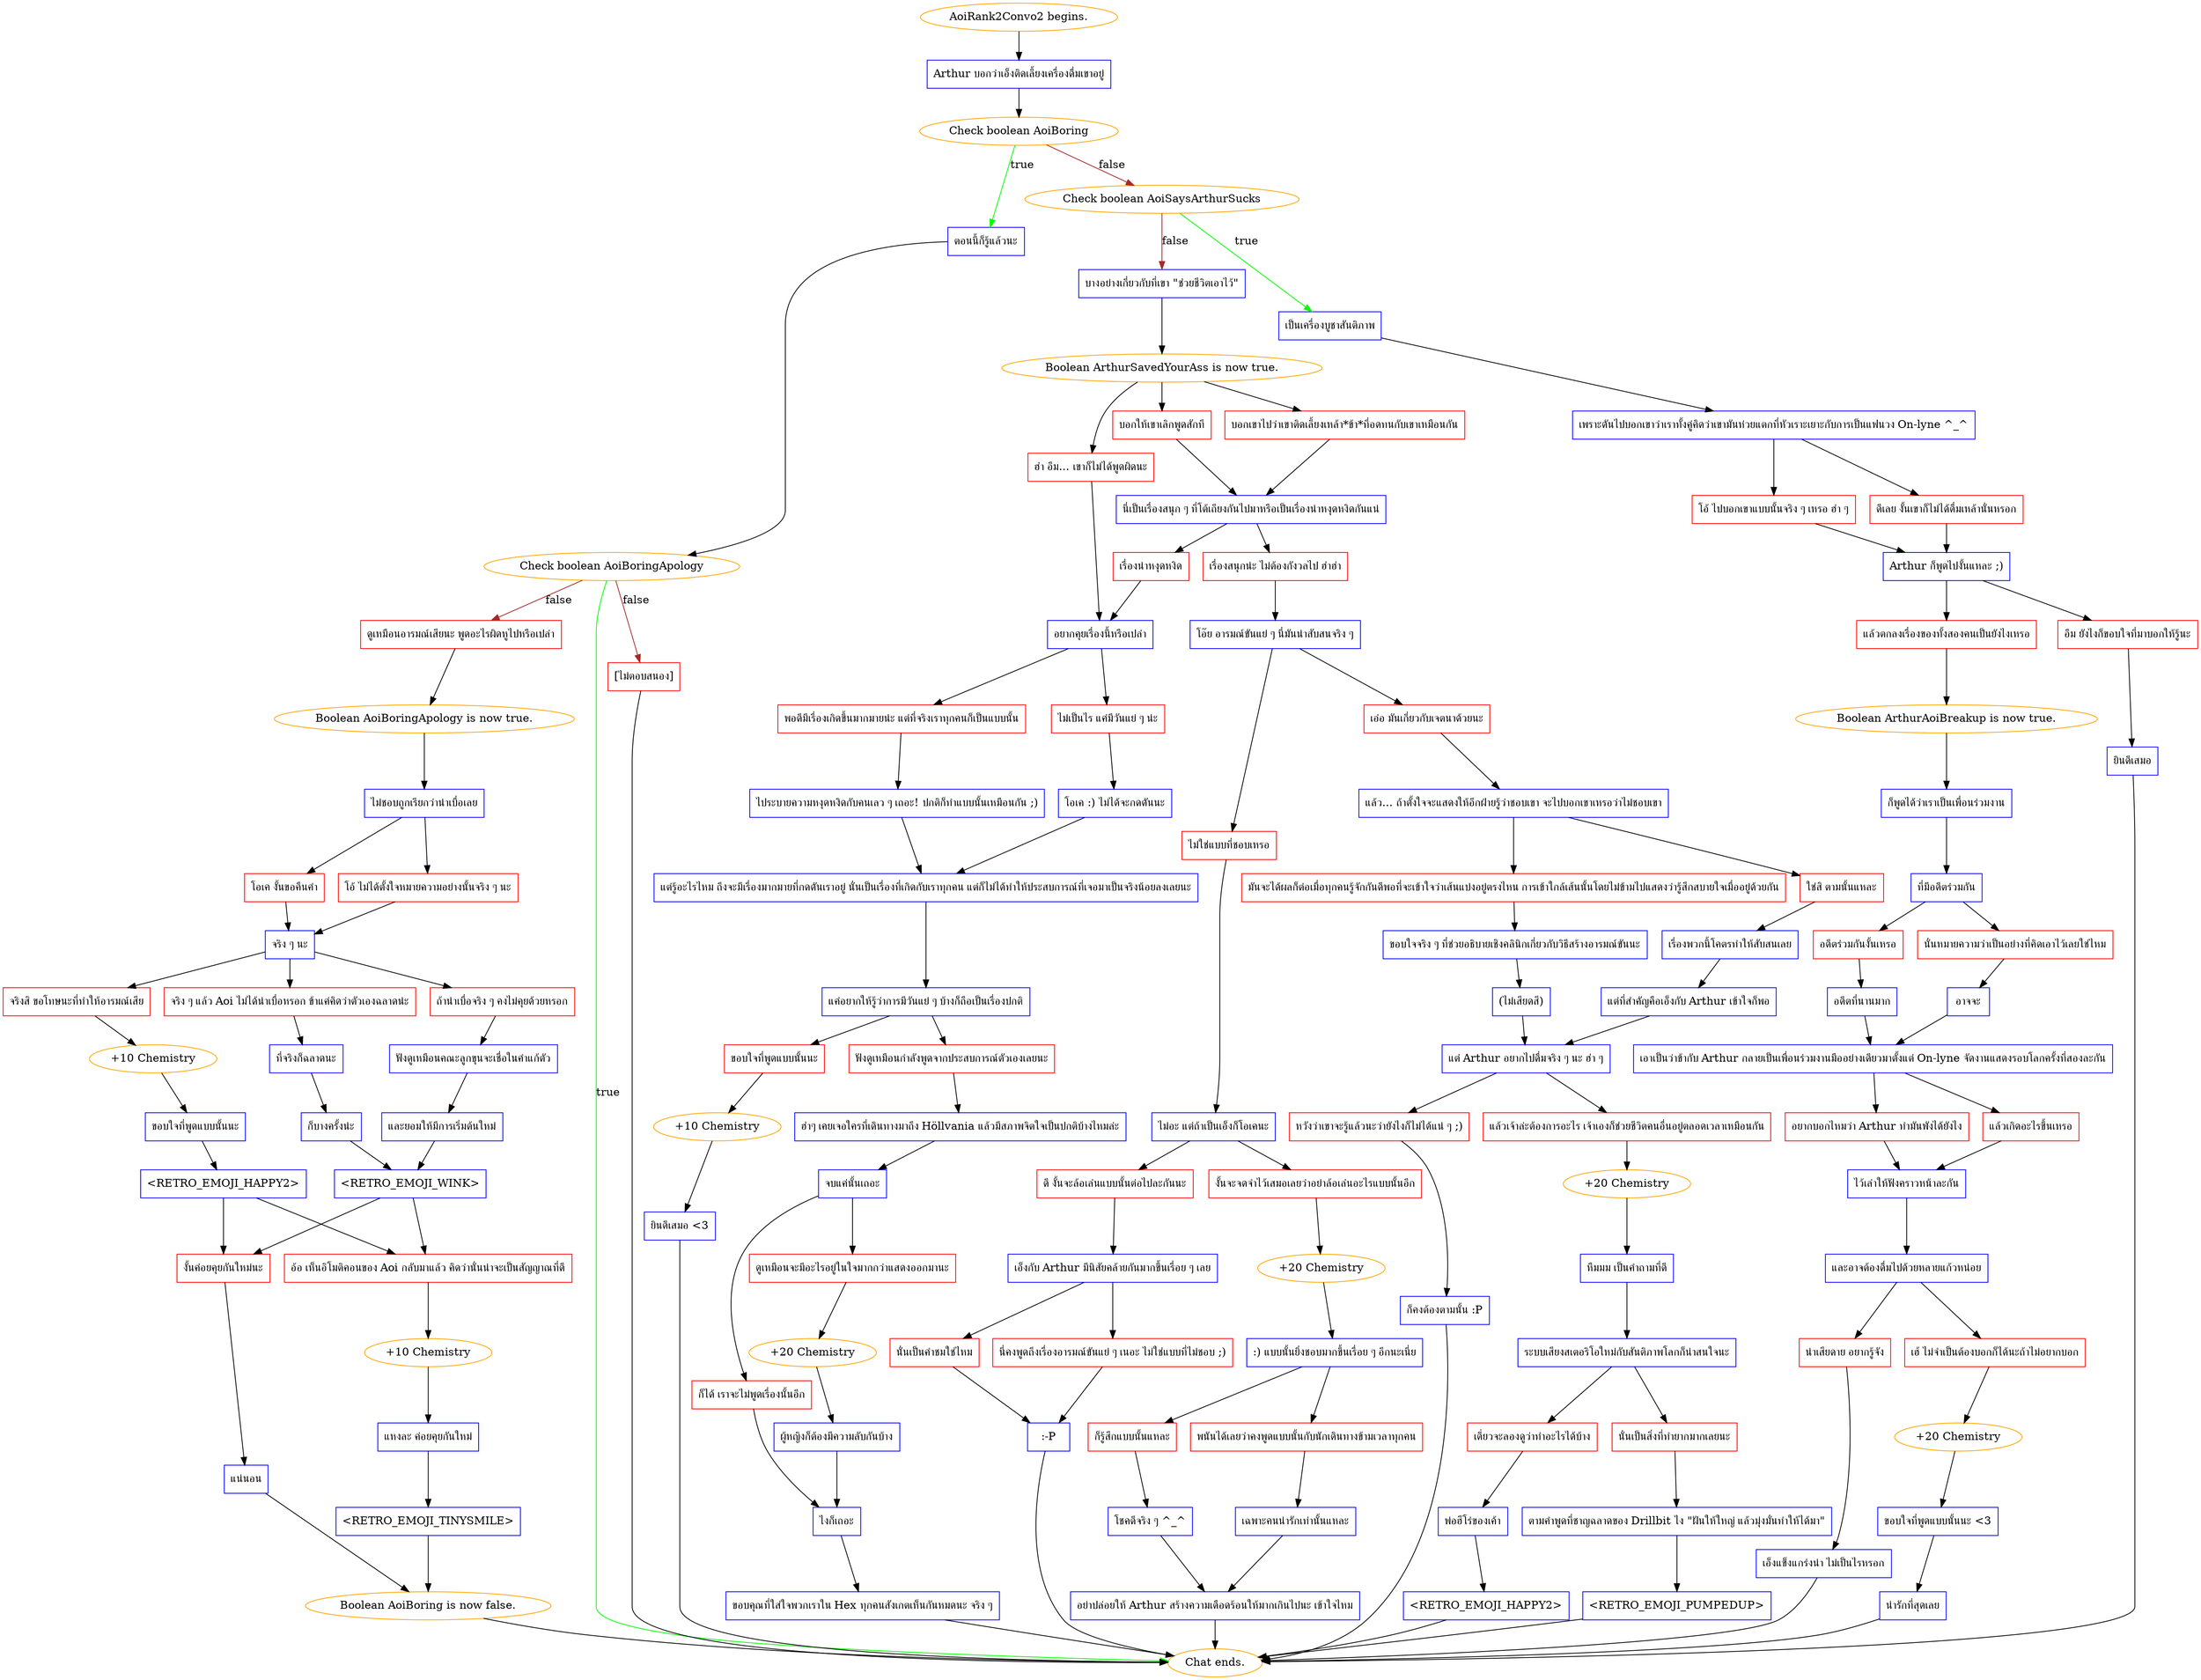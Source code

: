 digraph {
	"AoiRank2Convo2 begins." [color=orange];
		"AoiRank2Convo2 begins." -> j277079822;
	j277079822 [label="Arthur บอกว่าเอ็งติดเลี้ยงเครื่องดื่มเขาอยู่",shape=box,color=blue];
		j277079822 -> j3430342826;
	j3430342826 [label="Check boolean AoiBoring",color=orange];
		j3430342826 -> j3167699110 [label=true,color=green];
		j3430342826 -> j852863502 [label=false,color=brown];
	j3167699110 [label="ตอนนี้ก็รู้แล้วนะ",shape=box,color=blue];
		j3167699110 -> j2376198656;
	j852863502 [label="Check boolean AoiSaysArthurSucks",color=orange];
		j852863502 -> j3309373858 [label=true,color=green];
		j852863502 -> j830433827 [label=false,color=brown];
	j2376198656 [label="Check boolean AoiBoringApology",color=orange];
		j2376198656 -> "Chat ends." [label=true,color=green];
		j2376198656 -> j2922929580 [label=false,color=brown];
		j2376198656 -> j186718899 [label=false,color=brown];
	j3309373858 [label="เป็นเครื่องบูชาสันติภาพ",shape=box,color=blue];
		j3309373858 -> j3571906316;
	j830433827 [label="บางอย่างเกี่ยวกับที่เขา \"ช่วยชีวิตเอาไว้\"",shape=box,color=blue];
		j830433827 -> j3097171279;
	"Chat ends." [color=orange];
	j2922929580 [label="ดูเหมือนอารมณ์เสียนะ พูดอะไรผิดหูไปหรือเปล่า",shape=box,color=red];
		j2922929580 -> j2121780297;
	j186718899 [label="[ไม่ตอบสนอง]",shape=box,color=red];
		j186718899 -> "Chat ends.";
	j3571906316 [label="เพราะดันไปบอกเขาว่าเราทั้งคู่คิดว่าเขามันห่วยแตกที่หัวเราะเยาะกับการเป็นแฟนวง On-lyne ^_^",shape=box,color=blue];
		j3571906316 -> j3887775135;
		j3571906316 -> j3135108855;
	j3097171279 [label="Boolean ArthurSavedYourAss is now true.",color=orange];
		j3097171279 -> j3608911470;
		j3097171279 -> j197548213;
		j3097171279 -> j3200354218;
	j2121780297 [label="Boolean AoiBoringApology is now true.",color=orange];
		j2121780297 -> j1340813322;
	j3887775135 [label="ดีเลย งั้นเขาก็ไม่ได้ดื่มเหล้านั่นหรอก",shape=box,color=red];
		j3887775135 -> j3524896024;
	j3135108855 [label="โอ้ ไปบอกเขาแบบนั้นจริง ๆ เหรอ ฮ่า ๆ",shape=box,color=red];
		j3135108855 -> j3524896024;
	j3608911470 [label="ฮ่า อืม... เขาก็ไม่ได้พูดผิดนะ",shape=box,color=red];
		j3608911470 -> j313822269;
	j197548213 [label="บอกให้เขาเลิกพูดสักที",shape=box,color=red];
		j197548213 -> j3154819247;
	j3200354218 [label="บอกเขาไปว่าเขาติดเลี้ยงเหล้า*ข้า*ที่อดทนกับเขาเหมือนกัน",shape=box,color=red];
		j3200354218 -> j3154819247;
	j1340813322 [label="ไม่ชอบถูกเรียกว่าน่าเบื่อเลย",shape=box,color=blue];
		j1340813322 -> j4219329399;
		j1340813322 -> j3622090668;
	j3524896024 [label="Arthur ก็พูดไปงั้นแหละ ;)",shape=box,color=blue];
		j3524896024 -> j2066211469;
		j3524896024 -> j1018427718;
	j313822269 [label="อยากคุยเรื่องนี้หรือเปล่า",shape=box,color=blue];
		j313822269 -> j2235584146;
		j313822269 -> j2143356223;
	j3154819247 [label="นี่เป็นเรื่องสนุก ๆ ที่โต้เถียงกันไปมาหรือเป็นเรื่องน่าหงุดหงิดกันแน่",shape=box,color=blue];
		j3154819247 -> j1870782687;
		j3154819247 -> j3676492177;
	j4219329399 [label="โอ้ ไม่ได้ตั้งใจหมายความอย่างนั้นจริง ๆ นะ",shape=box,color=red];
		j4219329399 -> j1223268385;
	j3622090668 [label="โอเค งั้นขอคืนคำ",shape=box,color=red];
		j3622090668 -> j1223268385;
	j2066211469 [label="อืม ยังไงก็ขอบใจที่มาบอกให้รู้นะ",shape=box,color=red];
		j2066211469 -> j1271961153;
	j1018427718 [label="แล้วตกลงเรื่องของทั้งสองคนเป็นยังไงเหรอ",shape=box,color=red];
		j1018427718 -> j1636673973;
	j2235584146 [label="ไม่เป็นไร แค่มีวันแย่ ๆ น่ะ",shape=box,color=red];
		j2235584146 -> j2800645530;
	j2143356223 [label="พอดีมีเรื่องเกิดขึ้นมากมายน่ะ แต่ที่จริงเราทุกคนก็เป็นแบบนั้น",shape=box,color=red];
		j2143356223 -> j4092047140;
	j1870782687 [label="เรื่องน่าหงุดหงิด",shape=box,color=red];
		j1870782687 -> j313822269;
	j3676492177 [label="เรื่องสนุกน่ะ ไม่ต้องกังวลไป ฮ่าฮ่า",shape=box,color=red];
		j3676492177 -> j704847325;
	j1223268385 [label="จริง ๆ นะ",shape=box,color=blue];
		j1223268385 -> j2254969417;
		j1223268385 -> j824996116;
		j1223268385 -> j318851175;
	j1271961153 [label="ยินดีเสมอ",shape=box,color=blue];
		j1271961153 -> "Chat ends.";
	j1636673973 [label="Boolean ArthurAoiBreakup is now true.",color=orange];
		j1636673973 -> j2415605525;
	j2800645530 [label="โอเค :) ไม่ได้จะกดดันนะ",shape=box,color=blue];
		j2800645530 -> j509434799;
	j4092047140 [label="ไประบายความหงุดหงิดกับคนเลว ๆ เถอะ! ปกติก็ทำแบบนั้นเหมือนกัน ;)",shape=box,color=blue];
		j4092047140 -> j509434799;
	j704847325 [label="โอ๊ย อารมณ์ขันแย่ ๆ นี่มันน่าสับสนจริง ๆ",shape=box,color=blue];
		j704847325 -> j3155306762;
		j704847325 -> j3647262796;
	j2254969417 [label="จริงสิ ขอโทษนะที่ทำให้อารมณ์เสีย",shape=box,color=red];
		j2254969417 -> j4159182370;
	j824996116 [label="จริง ๆ แล้ว Aoi ไม่ได้น่าเบื่อหรอก ข้าแค่คิดว่าตัวเองฉลาดน่ะ",shape=box,color=red];
		j824996116 -> j3462651829;
	j318851175 [label="ถ้าน่าเบื่อจริง ๆ คงไม่คุยด้วยหรอก",shape=box,color=red];
		j318851175 -> j1652987274;
	j2415605525 [label="ก็พูดได้ว่าเราเป็นเพื่อนร่วมงาน",shape=box,color=blue];
		j2415605525 -> j2871740148;
	j509434799 [label="แต่รู้อะไรไหม ถึงจะมีเรื่องมากมายที่กดดันเราอยู่ นั่นเป็นเรื่องที่เกิดกับเราทุกคน แต่ก็ไม่ได้ทำให้ประสบการณ์ที่เจอมาเป็นจริงน้อยลงเลยนะ",shape=box,color=blue];
		j509434799 -> j3982745394;
	j3155306762 [label="ไม่ใช่แบบที่ชอบเหรอ",shape=box,color=red];
		j3155306762 -> j2042052467;
	j3647262796 [label="เอ่อ มันเกี่ยวกับเจตนาด้วยนะ",shape=box,color=red];
		j3647262796 -> j330357254;
	j4159182370 [label="+10 Chemistry",color=orange];
		j4159182370 -> j3745780975;
	j3462651829 [label="ที่จริงก็ฉลาดนะ",shape=box,color=blue];
		j3462651829 -> j1800999513;
	j1652987274 [label="ฟังดูเหมือนคณะลูกขุนจะเชื่อในคำแก้ตัว",shape=box,color=blue];
		j1652987274 -> j1905966631;
	j2871740148 [label="ที่มีอดีตร่วมกัน",shape=box,color=blue];
		j2871740148 -> j3469944490;
		j2871740148 -> j4266237597;
	j3982745394 [label="แค่อยากให้รู้ว่าการมีวันแย่ ๆ บ้างก็ถือเป็นเรื่องปกติ",shape=box,color=blue];
		j3982745394 -> j3692389851;
		j3982745394 -> j3676266891;
	j2042052467 [label="ไม่อะ แต่ถ้าเป็นเอ็งก็โอเคนะ",shape=box,color=blue];
		j2042052467 -> j740406067;
		j2042052467 -> j1577259172;
	j330357254 [label="แล้ว... ถ้าตั้งใจจะแสดงให้อีกฝ่ายรู้ว่าชอบเขา จะไปบอกเขาเหรอว่าไม่ชอบเขา",shape=box,color=blue];
		j330357254 -> j2031472125;
		j330357254 -> j2351749357;
	j3745780975 [label="ขอบใจที่พูดแบบนั้นนะ",shape=box,color=blue];
		j3745780975 -> j1960342251;
	j1800999513 [label="ก็บางครั้งน่ะ",shape=box,color=blue];
		j1800999513 -> j1566555724;
	j1905966631 [label="และยอมให้มีการเริ่มต้นใหม่",shape=box,color=blue];
		j1905966631 -> j1566555724;
	j3469944490 [label="นั่นหมายความว่าเป็นอย่างที่คิดเอาไว้เลยใช่ไหม",shape=box,color=red];
		j3469944490 -> j4179605986;
	j4266237597 [label="อดีตร่วมกันงั้นเหรอ",shape=box,color=red];
		j4266237597 -> j2878754183;
	j3692389851 [label="ขอบใจที่พูดแบบนั้นนะ",shape=box,color=red];
		j3692389851 -> j2328245751;
	j3676266891 [label="ฟังดูเหมือนกำลังพูดจากประสบการณ์ตัวเองเลยนะ",shape=box,color=red];
		j3676266891 -> j268897496;
	j740406067 [label="งั้นจะจดจำไว้เสมอเลยว่าอย่าล้อเล่นอะไรแบบนั้นอีก",shape=box,color=red];
		j740406067 -> j4290208615;
	j1577259172 [label="ดี งั้นจะล้อเล่นแบบนั้นต่อไปละกันนะ",shape=box,color=red];
		j1577259172 -> j2543759305;
	j2031472125 [label="มันจะได้ผลก็ต่อเมื่อทุกคนรู้จักกันดีพอที่จะเข้าใจว่าเส้นแบ่งอยู่ตรงไหน การเข้าใกล้เส้นนั้นโดยไม่ข้ามไปแสดงว่ารู้สึกสบายใจเมื่ออยู่ด้วยกัน",shape=box,color=red];
		j2031472125 -> j2661475502;
	j2351749357 [label="ใช่สิ ตามนั้นแหละ",shape=box,color=red];
		j2351749357 -> j219114795;
	j1960342251 [label="<RETRO_EMOJI_HAPPY2>",shape=box,color=blue];
		j1960342251 -> j4229167381;
		j1960342251 -> j2406173484;
	j1566555724 [label="<RETRO_EMOJI_WINK>",shape=box,color=blue];
		j1566555724 -> j4229167381;
		j1566555724 -> j2406173484;
	j4179605986 [label="อาจจะ",shape=box,color=blue];
		j4179605986 -> j113808615;
	j2878754183 [label="อดีตที่นานมาก",shape=box,color=blue];
		j2878754183 -> j113808615;
	j2328245751 [label="+10 Chemistry",color=orange];
		j2328245751 -> j2659633169;
	j268897496 [label="ฮ่าๆ เคยเจอใครที่เดินทางมาถึง Höllvania แล้วมีสภาพจิตใจเป็นปกติบ้างไหมล่ะ",shape=box,color=blue];
		j268897496 -> j3225088930;
	j4290208615 [label="+20 Chemistry",color=orange];
		j4290208615 -> j4198079601;
	j2543759305 [label="เอ็งกับ Arthur มีนิสัยคล้ายกันมากขึ้นเรื่อย ๆ เลย",shape=box,color=blue];
		j2543759305 -> j1858032985;
		j2543759305 -> j831206979;
	j2661475502 [label="ขอบใจจริง ๆ ที่ช่วยอธิบายเชิงคลินิกเกี่ยวกับวิธีสร้างอารมณ์ขันนะ",shape=box,color=blue];
		j2661475502 -> j3786606639;
	j219114795 [label="เรื่องพวกนี้โคตรทำให้สับสนเลย",shape=box,color=blue];
		j219114795 -> j3930156565;
	j4229167381 [label="งั้นค่อยคุยกันใหม่นะ",shape=box,color=red];
		j4229167381 -> j2958166959;
	j2406173484 [label="อ้อ เห็นอิโมติคอนของ Aoi กลับมาแล้ว คิดว่านั่นน่าจะเป็นสัญญาณที่ดี",shape=box,color=red];
		j2406173484 -> j1265627593;
	j113808615 [label="เอาเป็นว่าข้ากับ Arthur กลายเป็นเพื่อนร่วมงานมืออย่างเดียวมาตั้งแต่ On-lyne จัดงานแสดงรอบโลกครั้งที่สองละกัน",shape=box,color=blue];
		j113808615 -> j1894352878;
		j113808615 -> j1808991131;
	j2659633169 [label="ยินดีเสมอ <3",shape=box,color=blue];
		j2659633169 -> "Chat ends.";
	j3225088930 [label="จบแค่นั้นเถอะ",shape=box,color=blue];
		j3225088930 -> j2127251044;
		j3225088930 -> j2935819693;
	j4198079601 [label=":) แบบนั้นยิ่งชอบมากขึ้นเรื่อย ๆ อีกนะเนี่ย",shape=box,color=blue];
		j4198079601 -> j2834847090;
		j4198079601 -> j2186989578;
	j1858032985 [label="นั่นเป็นคำชมใช่ไหม",shape=box,color=red];
		j1858032985 -> j2731114890;
	j831206979 [label="นี่คงพูดถึงเรื่องอารมณ์ขันแย่ ๆ เนอะ ไม่ใช่แบบที่ไม่ชอบ ;)",shape=box,color=red];
		j831206979 -> j2731114890;
	j3786606639 [label="(ไม่เสียดสี)",shape=box,color=blue];
		j3786606639 -> j3648366934;
	j3930156565 [label="แต่ที่สำคัญคือเอ็งกับ Arthur เข้าใจก็พอ",shape=box,color=blue];
		j3930156565 -> j3648366934;
	j2958166959 [label="แน่นอน",shape=box,color=blue];
		j2958166959 -> j2581611291;
	j1265627593 [label="+10 Chemistry",color=orange];
		j1265627593 -> j2434722464;
	j1894352878 [label="แล้วเกิดอะไรขึ้นเหรอ",shape=box,color=red];
		j1894352878 -> j1980532083;
	j1808991131 [label="อยากบอกไหมว่า Arthur ทำมันพังได้ยังไง",shape=box,color=red];
		j1808991131 -> j1980532083;
	j2127251044 [label="ดูเหมือนจะมีอะไรอยู่ในใจมากกว่าแสดงออกมานะ",shape=box,color=red];
		j2127251044 -> j40267999;
	j2935819693 [label="ก็ได้ เราจะไม่พูดเรื่องนั้นอีก",shape=box,color=red];
		j2935819693 -> j3806866496;
	j2834847090 [label="ก็รู้สึกแบบนั้นแหละ",shape=box,color=red];
		j2834847090 -> j483962189;
	j2186989578 [label="พนันได้เลยว่าคงพูดแบบนั้นกับนักเดินทางข้ามเวลาทุกคน",shape=box,color=red];
		j2186989578 -> j2450728788;
	j2731114890 [label=":-P",shape=box,color=blue];
		j2731114890 -> "Chat ends.";
	j3648366934 [label="แต่ Arthur อยากไปดื่มจริง ๆ นะ ฮ่า ๆ",shape=box,color=blue];
		j3648366934 -> j4104547465;
		j3648366934 -> j4116208559;
	j2581611291 [label="Boolean AoiBoring is now false.",color=orange];
		j2581611291 -> "Chat ends.";
	j2434722464 [label="แหงละ ค่อยคุยกันใหม่",shape=box,color=blue];
		j2434722464 -> j153386734;
	j1980532083 [label="ไว้เล่าให้ฟังคราวหน้าละกัน",shape=box,color=blue];
		j1980532083 -> j758152239;
	j40267999 [label="+20 Chemistry",color=orange];
		j40267999 -> j56137234;
	j3806866496 [label="ไงก็เถอะ",shape=box,color=blue];
		j3806866496 -> j2591529111;
	j483962189 [label="โชคดีจริง ๆ ^_^",shape=box,color=blue];
		j483962189 -> j1066683674;
	j2450728788 [label="เฉพาะคนน่ารักเท่านั้นแหละ",shape=box,color=blue];
		j2450728788 -> j1066683674;
	j4104547465 [label="หวังว่าเขาจะรู้แล้วนะว่ายังไงก็ไม่ได้แน่ ๆ ;)",shape=box,color=red];
		j4104547465 -> j2817358698;
	j4116208559 [label="แล้วเจ้าล่ะต้องการอะไร เจ้าเองก็ช่วยชีวิตคนอื่นอยู่ตลอดเวลาเหมือนกัน",shape=box,color=red];
		j4116208559 -> j1127267921;
	j153386734 [label="<RETRO_EMOJI_TINYSMILE>",shape=box,color=blue];
		j153386734 -> j2581611291;
	j758152239 [label="และอาจต้องดื่มไปด้วยหลายแก้วหน่อย",shape=box,color=blue];
		j758152239 -> j1592013935;
		j758152239 -> j1239507444;
	j56137234 [label="ผู้หญิงก็ต้องมีความลับกันบ้าง",shape=box,color=blue];
		j56137234 -> j3806866496;
	j2591529111 [label="ขอบคุณที่ใส่ใจพวกเราใน Hex ทุกคนสังเกตเห็นกันหมดนะ จริง ๆ",shape=box,color=blue];
		j2591529111 -> "Chat ends.";
	j1066683674 [label="อย่าปล่อยให้ Arthur สร้างความเดือดร้อนให้มากเกินไปนะ เข้าใจไหม",shape=box,color=blue];
		j1066683674 -> "Chat ends.";
	j2817358698 [label="ก็คงต้องตามนั้น :P",shape=box,color=blue];
		j2817358698 -> "Chat ends.";
	j1127267921 [label="+20 Chemistry",color=orange];
		j1127267921 -> j873167516;
	j1592013935 [label="เฮ้ ไม่จำเป็นต้องบอกก็ได้นะถ้าไม่อยากบอก",shape=box,color=red];
		j1592013935 -> j2520138712;
	j1239507444 [label="น่าเสียดาย อยากรู้จัง",shape=box,color=red];
		j1239507444 -> j642409588;
	j873167516 [label="หืมมม เป็นคำถามที่ดี",shape=box,color=blue];
		j873167516 -> j2253143152;
	j2520138712 [label="+20 Chemistry",color=orange];
		j2520138712 -> j721557992;
	j642409588 [label="เอ็งแข็งแกร่งน่า ไม่เป็นไรหรอก",shape=box,color=blue];
		j642409588 -> "Chat ends.";
	j2253143152 [label="ระบบเสียงสเตอริโอใหม่กับสันติภาพโลกก็น่าสนใจนะ",shape=box,color=blue];
		j2253143152 -> j33688860;
		j2253143152 -> j2158539635;
	j721557992 [label="ขอบใจที่พูดแบบนั้นนะ <3",shape=box,color=blue];
		j721557992 -> j3446990959;
	j33688860 [label="เดี๋ยวจะลองดูว่าทำอะไรได้บ้าง",shape=box,color=red];
		j33688860 -> j2143667457;
	j2158539635 [label="นั่นเป็นสิ่งที่ทำยากมากเลยนะ",shape=box,color=red];
		j2158539635 -> j1263476246;
	j3446990959 [label="น่ารักที่สุดเลย",shape=box,color=blue];
		j3446990959 -> "Chat ends.";
	j2143667457 [label="พ่อฮีโร่ของเค้า",shape=box,color=blue];
		j2143667457 -> j933707800;
	j1263476246 [label="ตามคำพูดที่ชาญฉลาดของ Drillbit ไง \"ฝันให้ใหญ่ แล้วมุ่งมั่นทำให้ได้มา\"",shape=box,color=blue];
		j1263476246 -> j336425587;
	j933707800 [label="<RETRO_EMOJI_HAPPY2>",shape=box,color=blue];
		j933707800 -> "Chat ends.";
	j336425587 [label="<RETRO_EMOJI_PUMPEDUP>",shape=box,color=blue];
		j336425587 -> "Chat ends.";
}